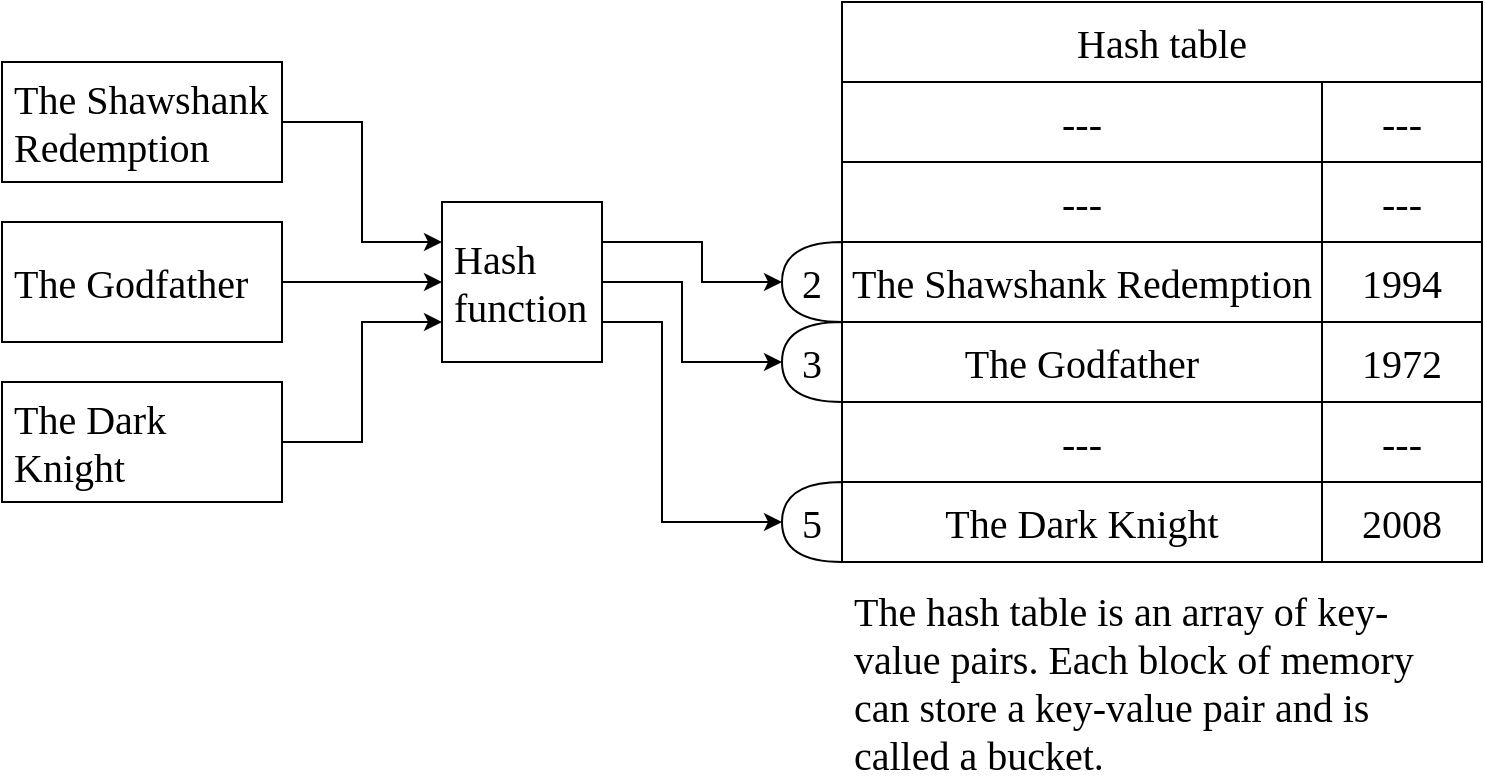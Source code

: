 <mxfile version="22.0.3" type="device" pages="5">
  <diagram name="Page-1" id="bB1tnt0SMZJW4v2Ykrct">
    <mxGraphModel dx="780" dy="544" grid="1" gridSize="10" guides="1" tooltips="1" connect="1" arrows="1" fold="1" page="1" pageScale="1" pageWidth="1100" pageHeight="850" math="0" shadow="0">
      <root>
        <mxCell id="0" />
        <mxCell id="1" parent="0" />
        <mxCell id="3XgC0hJyf-IoJRfYrE3W-25" style="edgeStyle=orthogonalEdgeStyle;rounded=0;orthogonalLoop=1;jettySize=auto;html=1;exitX=1;exitY=0.5;exitDx=0;exitDy=0;entryX=1;entryY=0.5;entryDx=0;entryDy=0;entryPerimeter=0;spacing=6;fontFamily=Garamond;fontSize=20;" parent="1" source="3XgC0hJyf-IoJRfYrE3W-1" target="ZBKwr-jBoWRPFvwuLSXk-4" edge="1">
          <mxGeometry relative="1" as="geometry">
            <mxPoint x="400" y="280" as="targetPoint" />
            <Array as="points">
              <mxPoint x="360" y="240" />
              <mxPoint x="360" y="280" />
            </Array>
          </mxGeometry>
        </mxCell>
        <mxCell id="3XgC0hJyf-IoJRfYrE3W-26" style="edgeStyle=orthogonalEdgeStyle;rounded=0;orthogonalLoop=1;jettySize=auto;html=1;exitX=1;exitY=0.75;exitDx=0;exitDy=0;entryX=1;entryY=0.5;entryDx=0;entryDy=0;entryPerimeter=0;spacing=6;fontFamily=Garamond;fontSize=20;" parent="1" source="3XgC0hJyf-IoJRfYrE3W-1" target="ZBKwr-jBoWRPFvwuLSXk-5" edge="1">
          <mxGeometry relative="1" as="geometry">
            <Array as="points">
              <mxPoint x="350" y="260" />
              <mxPoint x="350" y="360" />
            </Array>
            <mxPoint x="400" y="360" as="targetPoint" />
          </mxGeometry>
        </mxCell>
        <mxCell id="3XgC0hJyf-IoJRfYrE3W-1" value="Hash&lt;br style=&quot;font-size: 20px;&quot;&gt;&lt;div style=&quot;font-size: 20px;&quot;&gt;&lt;span style=&quot;background-color: initial; font-size: 20px;&quot;&gt;function&lt;/span&gt;&lt;/div&gt;" style="rounded=0;html=1;align=left;spacingTop=0;spacingLeft=0;spacingRight=0;spacingBottom=0;spacing=6;fontSize=20;fontFamily=Garamond;" parent="1" vertex="1">
          <mxGeometry x="240" y="200" width="80" height="80" as="geometry" />
        </mxCell>
        <mxCell id="3XgC0hJyf-IoJRfYrE3W-9" style="edgeStyle=orthogonalEdgeStyle;rounded=0;orthogonalLoop=1;jettySize=auto;html=1;exitX=1;exitY=0.5;exitDx=0;exitDy=0;entryX=0;entryY=0.25;entryDx=0;entryDy=0;spacing=6;fontFamily=Garamond;fontSize=20;" parent="1" source="3XgC0hJyf-IoJRfYrE3W-6" target="3XgC0hJyf-IoJRfYrE3W-1" edge="1">
          <mxGeometry relative="1" as="geometry" />
        </mxCell>
        <mxCell id="3XgC0hJyf-IoJRfYrE3W-6" value="The Shawshank&lt;br style=&quot;font-size: 20px;&quot;&gt;Redemption" style="rounded=0;html=1;fontFamily=Garamond;fontSize=20;spacing=6;align=left;" parent="1" vertex="1">
          <mxGeometry x="20" y="130" width="140" height="60" as="geometry" />
        </mxCell>
        <mxCell id="3XgC0hJyf-IoJRfYrE3W-10" style="edgeStyle=orthogonalEdgeStyle;rounded=0;orthogonalLoop=1;jettySize=auto;html=1;exitX=1;exitY=0.5;exitDx=0;exitDy=0;entryX=0;entryY=0.5;entryDx=0;entryDy=0;spacing=6;fontFamily=Garamond;fontSize=20;" parent="1" source="3XgC0hJyf-IoJRfYrE3W-7" target="3XgC0hJyf-IoJRfYrE3W-1" edge="1">
          <mxGeometry relative="1" as="geometry" />
        </mxCell>
        <mxCell id="3XgC0hJyf-IoJRfYrE3W-7" value="The Godfather" style="rounded=0;html=1;fontFamily=Garamond;fontSize=20;spacing=6;align=left;" parent="1" vertex="1">
          <mxGeometry x="20" y="210" width="140" height="60" as="geometry" />
        </mxCell>
        <mxCell id="3XgC0hJyf-IoJRfYrE3W-11" style="edgeStyle=orthogonalEdgeStyle;rounded=0;orthogonalLoop=1;jettySize=auto;html=1;exitX=1;exitY=0.5;exitDx=0;exitDy=0;entryX=0;entryY=0.75;entryDx=0;entryDy=0;spacing=6;fontFamily=Garamond;fontSize=20;" parent="1" source="3XgC0hJyf-IoJRfYrE3W-8" target="3XgC0hJyf-IoJRfYrE3W-1" edge="1">
          <mxGeometry relative="1" as="geometry">
            <mxPoint x="200" y="260" as="targetPoint" />
          </mxGeometry>
        </mxCell>
        <mxCell id="3XgC0hJyf-IoJRfYrE3W-8" value="The Dark &lt;br style=&quot;font-size: 20px;&quot;&gt;Knight" style="rounded=0;html=1;fontFamily=Garamond;fontSize=20;spacing=6;align=left;" parent="1" vertex="1">
          <mxGeometry x="20" y="290" width="140" height="60" as="geometry" />
        </mxCell>
        <mxCell id="3XgC0hJyf-IoJRfYrE3W-64" value="Hash table" style="rounded=0;whiteSpace=wrap;html=1;fontFamily=Garamond;fontSize=20;spacing=6;" parent="1" vertex="1">
          <mxGeometry x="440" y="100" width="320" height="40" as="geometry" />
        </mxCell>
        <mxCell id="3XgC0hJyf-IoJRfYrE3W-65" value="---" style="rounded=0;whiteSpace=wrap;html=1;fontFamily=Garamond;fontSize=20;spacing=6;" parent="1" vertex="1">
          <mxGeometry x="440" y="140" width="240" height="40" as="geometry" />
        </mxCell>
        <mxCell id="3XgC0hJyf-IoJRfYrE3W-67" value="---" style="rounded=0;whiteSpace=wrap;html=1;fontFamily=Garamond;fontSize=20;spacing=6;" parent="1" vertex="1">
          <mxGeometry x="680" y="140" width="80" height="40" as="geometry" />
        </mxCell>
        <mxCell id="3XgC0hJyf-IoJRfYrE3W-68" value="---" style="rounded=0;whiteSpace=wrap;html=1;fontFamily=Garamond;fontSize=20;spacing=6;" parent="1" vertex="1">
          <mxGeometry x="440" y="180" width="240" height="40" as="geometry" />
        </mxCell>
        <mxCell id="3XgC0hJyf-IoJRfYrE3W-69" value="---" style="rounded=0;whiteSpace=wrap;html=1;fontFamily=Garamond;fontSize=20;spacing=6;" parent="1" vertex="1">
          <mxGeometry x="680" y="180" width="80" height="40" as="geometry" />
        </mxCell>
        <mxCell id="3XgC0hJyf-IoJRfYrE3W-70" value="The Shawshank Redemption" style="rounded=0;whiteSpace=wrap;html=1;fontFamily=Garamond;fontSize=20;spacing=6;" parent="1" vertex="1">
          <mxGeometry x="440" y="220" width="240" height="40" as="geometry" />
        </mxCell>
        <mxCell id="3XgC0hJyf-IoJRfYrE3W-71" value="1994" style="rounded=0;whiteSpace=wrap;html=1;fontFamily=Garamond;fontSize=20;spacing=6;" parent="1" vertex="1">
          <mxGeometry x="680" y="220" width="80" height="40" as="geometry" />
        </mxCell>
        <mxCell id="3XgC0hJyf-IoJRfYrE3W-72" value="---" style="rounded=0;whiteSpace=wrap;html=1;fontFamily=Garamond;fontSize=20;spacing=6;" parent="1" vertex="1">
          <mxGeometry x="440" y="300" width="240" height="40" as="geometry" />
        </mxCell>
        <mxCell id="3XgC0hJyf-IoJRfYrE3W-73" value="---" style="rounded=0;whiteSpace=wrap;html=1;fontFamily=Garamond;fontSize=20;spacing=6;" parent="1" vertex="1">
          <mxGeometry x="680" y="300" width="80" height="40" as="geometry" />
        </mxCell>
        <mxCell id="3XgC0hJyf-IoJRfYrE3W-74" value="The Dark Knight" style="rounded=0;whiteSpace=wrap;html=1;fontFamily=Garamond;fontSize=20;spacing=6;" parent="1" vertex="1">
          <mxGeometry x="440" y="340" width="240" height="40" as="geometry" />
        </mxCell>
        <mxCell id="3XgC0hJyf-IoJRfYrE3W-75" value="2008" style="rounded=0;whiteSpace=wrap;html=1;fontFamily=Garamond;fontSize=20;spacing=6;" parent="1" vertex="1">
          <mxGeometry x="680" y="340" width="80" height="40" as="geometry" />
        </mxCell>
        <mxCell id="3XgC0hJyf-IoJRfYrE3W-76" value="The Godfather" style="rounded=0;whiteSpace=wrap;html=1;fontFamily=Garamond;fontSize=20;spacing=6;" parent="1" vertex="1">
          <mxGeometry x="440" y="260" width="240" height="40" as="geometry" />
        </mxCell>
        <mxCell id="3XgC0hJyf-IoJRfYrE3W-77" value="1972" style="rounded=0;whiteSpace=wrap;html=1;fontFamily=Garamond;fontSize=20;spacing=6;" parent="1" vertex="1">
          <mxGeometry x="680" y="260" width="80" height="40" as="geometry" />
        </mxCell>
        <mxCell id="ZBKwr-jBoWRPFvwuLSXk-1" value="&lt;div style=&quot;font-size: 20px;&quot;&gt;The hash table is an array of key-value pairs. Each block of memory can store a key-value pair and is called a bucket.&lt;/div&gt;" style="text;html=1;strokeColor=none;fillColor=none;align=left;verticalAlign=middle;whiteSpace=wrap;rounded=0;fontFamily=Garamond;fontSize=20;spacing=6;" parent="1" vertex="1">
          <mxGeometry x="440" y="400" width="320" height="80" as="geometry" />
        </mxCell>
        <mxCell id="ZBKwr-jBoWRPFvwuLSXk-2" value="2" style="shape=or;whiteSpace=wrap;html=1;direction=west;fontSize=20;fontFamily=Garamond;spacing=6;" parent="1" vertex="1">
          <mxGeometry x="410" y="220" width="30" height="40" as="geometry" />
        </mxCell>
        <mxCell id="ZBKwr-jBoWRPFvwuLSXk-3" style="edgeStyle=orthogonalEdgeStyle;rounded=0;orthogonalLoop=1;jettySize=auto;html=1;exitX=1;exitY=0.25;exitDx=0;exitDy=0;entryX=1;entryY=0.5;entryDx=0;entryDy=0;entryPerimeter=0;spacing=6;fontFamily=Garamond;fontSize=20;" parent="1" source="3XgC0hJyf-IoJRfYrE3W-1" target="ZBKwr-jBoWRPFvwuLSXk-2" edge="1">
          <mxGeometry relative="1" as="geometry">
            <Array as="points">
              <mxPoint x="370" y="220" />
              <mxPoint x="370" y="240" />
            </Array>
          </mxGeometry>
        </mxCell>
        <mxCell id="ZBKwr-jBoWRPFvwuLSXk-4" value="3" style="shape=or;whiteSpace=wrap;html=1;direction=west;fontSize=20;fontFamily=Garamond;spacing=6;" parent="1" vertex="1">
          <mxGeometry x="410" y="260" width="30" height="40" as="geometry" />
        </mxCell>
        <mxCell id="ZBKwr-jBoWRPFvwuLSXk-5" value="5" style="shape=or;whiteSpace=wrap;html=1;direction=west;fontSize=20;fontFamily=Garamond;spacing=6;" parent="1" vertex="1">
          <mxGeometry x="410" y="340" width="30" height="40" as="geometry" />
        </mxCell>
      </root>
    </mxGraphModel>
  </diagram>
  <diagram id="UFBptcyybyDSFWhnPOK_" name="Page-2">
    <mxGraphModel dx="780" dy="544" grid="1" gridSize="10" guides="1" tooltips="1" connect="1" arrows="1" fold="1" page="1" pageScale="1" pageWidth="1100" pageHeight="850" math="0" shadow="0">
      <root>
        <mxCell id="0" />
        <mxCell id="1" parent="0" />
        <mxCell id="fMelH3czgm8rzjSIlPwI-2" value="int hash_function(char *key)&lt;br style=&quot;font-size: 20px;&quot;&gt;{&lt;br style=&quot;font-size: 20px;&quot;&gt;&amp;nbsp; &amp;nbsp; return 5;&lt;br style=&quot;font-size: 20px;&quot;&gt;}" style="rounded=1;whiteSpace=wrap;html=1;align=left;spacing=6;fontFamily=Lucida Console;fontSize=20;labelBackgroundColor=none;arcSize=0;" parent="1" vertex="1">
          <mxGeometry x="40" y="40" width="360" height="200" as="geometry" />
        </mxCell>
        <mxCell id="fMelH3czgm8rzjSIlPwI-3" value="Fast but too much collision" style="text;html=1;strokeColor=none;fillColor=none;align=center;verticalAlign=middle;whiteSpace=wrap;rounded=0;fontFamily=Garamond;fontSize=20;" parent="1" vertex="1">
          <mxGeometry x="40" y="240" width="360" height="60" as="geometry" />
        </mxCell>
        <mxCell id="fMelH3czgm8rzjSIlPwI-4" value="int hash_function(char *key)&lt;br style=&quot;font-size: 20px;&quot;&gt;{&lt;br style=&quot;font-size: 20px;&quot;&gt;&amp;nbsp; &amp;nbsp; int length = 0;&lt;br&gt;&amp;nbsp; &amp;nbsp; while (*key++) ++length;&lt;br&gt;&amp;nbsp; &amp;nbsp; return length;&lt;br style=&quot;font-size: 20px;&quot;&gt;}" style="rounded=1;whiteSpace=wrap;html=1;align=left;spacing=6;fontFamily=Lucida Console;fontSize=20;labelBackgroundColor=none;arcSize=0;" parent="1" vertex="1">
          <mxGeometry x="40" y="300" width="360" height="200" as="geometry" />
        </mxCell>
        <mxCell id="fMelH3czgm8rzjSIlPwI-5" value="Fast but still frequent collision if keys are of same length" style="text;html=1;strokeColor=none;fillColor=none;align=center;verticalAlign=middle;whiteSpace=wrap;rounded=0;fontFamily=Garamond;fontSize=20;" parent="1" vertex="1">
          <mxGeometry x="40" y="500" width="360" height="60" as="geometry" />
        </mxCell>
        <mxCell id="fMelH3czgm8rzjSIlPwI-6" value="int hash_function(char *key)&lt;br style=&quot;font-size: 20px;&quot;&gt;{&lt;br style=&quot;font-size: 20px;&quot;&gt;&amp;nbsp; &amp;nbsp; int sum = 0;&lt;br&gt;&amp;nbsp; &amp;nbsp; while (*key) sum +=&amp;nbsp; &amp;nbsp; *key++;&lt;br&gt;&amp;nbsp; &amp;nbsp; return sum;&lt;br style=&quot;font-size: 20px;&quot;&gt;}" style="rounded=1;whiteSpace=wrap;html=1;align=left;spacing=6;fontFamily=Lucida Console;fontSize=20;labelBackgroundColor=none;arcSize=0;" parent="1" vertex="1">
          <mxGeometry x="440" y="40" width="360" height="200" as="geometry" />
        </mxCell>
        <mxCell id="fMelH3czgm8rzjSIlPwI-7" value="Fast and collision is reduced now that sum is more random" style="text;html=1;strokeColor=none;fillColor=none;align=center;verticalAlign=middle;whiteSpace=wrap;rounded=0;fontFamily=Garamond;fontSize=20;" parent="1" vertex="1">
          <mxGeometry x="440" y="240" width="360" height="60" as="geometry" />
        </mxCell>
        <mxCell id="y1t9HOXJuMZA2RU4ND6u-1" value="int hash_function(char *key)&lt;br style=&quot;font-size: 20px;&quot;&gt;{&lt;br style=&quot;font-size: 20px;&quot;&gt;&amp;nbsp; &amp;nbsp; int sum = 0;&lt;br&gt;&amp;nbsp; &amp;nbsp; while (*key) sum = 2*sum + *key++;&lt;br&gt;&amp;nbsp; &amp;nbsp; return sum;&lt;br style=&quot;font-size: 20px;&quot;&gt;}" style="rounded=1;whiteSpace=wrap;html=1;align=left;spacing=6;fontFamily=Lucida Console;fontSize=20;labelBackgroundColor=none;arcSize=0;" parent="1" vertex="1">
          <mxGeometry x="440" y="300" width="360" height="200" as="geometry" />
        </mxCell>
        <mxCell id="y1t9HOXJuMZA2RU4ND6u-2" value="Fast and collsion is reduced further now that the sum is more distributed" style="text;html=1;strokeColor=none;fillColor=none;align=center;verticalAlign=middle;whiteSpace=wrap;rounded=0;fontFamily=Garamond;fontSize=20;" parent="1" vertex="1">
          <mxGeometry x="440" y="500" width="360" height="60" as="geometry" />
        </mxCell>
        <mxCell id="iUoc0C_UMV81Lh17znTq-1" value="It is also more random for keys which have the same characters" style="text;html=1;strokeColor=none;fillColor=none;align=center;verticalAlign=middle;whiteSpace=wrap;rounded=0;fontFamily=Garamond;fontSize=20;" parent="1" vertex="1">
          <mxGeometry x="440" y="550" width="360" height="60" as="geometry" />
        </mxCell>
      </root>
    </mxGraphModel>
  </diagram>
  <diagram id="q6Ne9vRp39SoMEG4Hc69" name="Page-3">
    <mxGraphModel dx="780" dy="544" grid="1" gridSize="10" guides="1" tooltips="1" connect="1" arrows="1" fold="1" page="1" pageScale="1" pageWidth="1100" pageHeight="850" math="0" shadow="0">
      <root>
        <mxCell id="0" />
        <mxCell id="1" parent="0" />
        <mxCell id="4PQiP1_kq0XXCn7xBwL1-1" value="int hash_function(char *key)&lt;br style=&quot;font-size: 20px;&quot;&gt;{&lt;br style=&quot;font-size: 20px;&quot;&gt;&amp;nbsp; &amp;nbsp; int id = 0;&lt;br&gt;&amp;nbsp; &amp;nbsp; ++key;&lt;br&gt;&amp;nbsp; &amp;nbsp; while (*key) &lt;br&gt;&amp;nbsp; &amp;nbsp; &amp;nbsp; &amp;nbsp; id = 10*id + (*key++ - &#39;0&#39;);&lt;br&gt;&amp;nbsp; &amp;nbsp; return id;&lt;br style=&quot;font-size: 20px;&quot;&gt;}" style="rounded=1;whiteSpace=wrap;html=1;align=left;spacing=6;fontFamily=Lucida Console;fontSize=20;labelBackgroundColor=none;arcSize=7;" parent="1" vertex="1">
          <mxGeometry x="40" y="40" width="480" height="240" as="geometry" />
        </mxCell>
        <mxCell id="9JaoTb7UYbh6upOhPJ5I-1" value="&lt;div&gt;An office assigns an id to each of its employees like&amp;nbsp;&lt;span style=&quot;background-color: initial;&quot;&gt;E0, E1, E2, E3 ...&lt;/span&gt;&lt;/div&gt;&lt;div&gt;In this case using identity hashing is a good choice due to the nature of ids.&lt;/div&gt;" style="text;html=1;strokeColor=none;fillColor=none;align=left;verticalAlign=middle;whiteSpace=wrap;rounded=0;fontFamily=Garamond;fontSize=20;spacing=6;" parent="1" vertex="1">
          <mxGeometry x="40" y="280" width="480" height="120" as="geometry" />
        </mxCell>
      </root>
    </mxGraphModel>
  </diagram>
  <diagram id="u-zdKquvK0Ui6et9cas8" name="Page-4">
    <mxGraphModel dx="1114" dy="777" grid="1" gridSize="10" guides="1" tooltips="1" connect="1" arrows="1" fold="1" page="1" pageScale="1" pageWidth="1100" pageHeight="850" math="0" shadow="0">
      <root>
        <mxCell id="0" />
        <mxCell id="1" parent="0" />
        <mxCell id="YpdxZzSUTDV1Zn9vbhq5-10" style="edgeStyle=orthogonalEdgeStyle;rounded=0;orthogonalLoop=1;jettySize=auto;html=1;exitX=1;exitY=0.5;exitDx=0;exitDy=0;entryX=0;entryY=0.5;entryDx=0;entryDy=0;" edge="1" parent="1" source="YpdxZzSUTDV1Zn9vbhq5-2" target="YpdxZzSUTDV1Zn9vbhq5-9">
          <mxGeometry relative="1" as="geometry" />
        </mxCell>
        <mxCell id="YpdxZzSUTDV1Zn9vbhq5-15" style="edgeStyle=orthogonalEdgeStyle;rounded=0;orthogonalLoop=1;jettySize=auto;html=1;exitX=0.5;exitY=1;exitDx=0;exitDy=0;entryX=0;entryY=0.5;entryDx=0;entryDy=0;" edge="1" parent="1" source="YpdxZzSUTDV1Zn9vbhq5-2" target="YpdxZzSUTDV1Zn9vbhq5-13">
          <mxGeometry relative="1" as="geometry" />
        </mxCell>
        <mxCell id="YpdxZzSUTDV1Zn9vbhq5-2" value="11001001" style="rounded=0;whiteSpace=wrap;html=1;fontFamily=Lucida Console;fontSize=20;fontColor=#B5739D;" vertex="1" parent="1">
          <mxGeometry x="120" y="150" width="120" height="60" as="geometry" />
        </mxCell>
        <mxCell id="YpdxZzSUTDV1Zn9vbhq5-4" value="1001001&lt;font color=&quot;#000000&quot;&gt;0&lt;/font&gt;" style="rounded=0;whiteSpace=wrap;html=1;fontFamily=Lucida Console;fontSize=20;fontColor=#B5739D;" vertex="1" parent="1">
          <mxGeometry x="520" y="150" width="120" height="60" as="geometry" />
        </mxCell>
        <mxCell id="YpdxZzSUTDV1Zn9vbhq5-11" style="edgeStyle=orthogonalEdgeStyle;rounded=0;orthogonalLoop=1;jettySize=auto;html=1;exitX=1;exitY=0.5;exitDx=0;exitDy=0;entryX=0;entryY=0.5;entryDx=0;entryDy=0;" edge="1" parent="1" source="YpdxZzSUTDV1Zn9vbhq5-9" target="YpdxZzSUTDV1Zn9vbhq5-4">
          <mxGeometry relative="1" as="geometry" />
        </mxCell>
        <mxCell id="YpdxZzSUTDV1Zn9vbhq5-9" value="Left shift &lt;font face=&quot;Lucida Console&quot;&gt;(&amp;lt;&amp;lt;)&lt;/font&gt;" style="text;html=1;strokeColor=none;fillColor=none;align=center;verticalAlign=middle;whiteSpace=wrap;rounded=0;fontFamily=Garamond;fontSize=20;" vertex="1" parent="1">
          <mxGeometry x="300" y="165" width="160" height="30" as="geometry" />
        </mxCell>
        <mxCell id="YpdxZzSUTDV1Zn9vbhq5-12" value="&lt;font color=&quot;#000000&quot;&gt;0&lt;/font&gt;1100100" style="rounded=0;whiteSpace=wrap;html=1;fontFamily=Lucida Console;fontSize=20;fontColor=#B5739D;" vertex="1" parent="1">
          <mxGeometry x="520" y="250" width="120" height="60" as="geometry" />
        </mxCell>
        <mxCell id="YpdxZzSUTDV1Zn9vbhq5-14" style="edgeStyle=orthogonalEdgeStyle;rounded=0;orthogonalLoop=1;jettySize=auto;html=1;exitX=1;exitY=0.5;exitDx=0;exitDy=0;entryX=0;entryY=0.5;entryDx=0;entryDy=0;" edge="1" parent="1" source="YpdxZzSUTDV1Zn9vbhq5-13" target="YpdxZzSUTDV1Zn9vbhq5-12">
          <mxGeometry relative="1" as="geometry" />
        </mxCell>
        <mxCell id="YpdxZzSUTDV1Zn9vbhq5-13" value="Right shift &lt;font face=&quot;Lucida Console&quot;&gt;(&amp;gt;&amp;gt;)&lt;/font&gt;" style="text;html=1;strokeColor=none;fillColor=none;align=center;verticalAlign=middle;whiteSpace=wrap;rounded=0;fontFamily=Garamond;fontSize=20;" vertex="1" parent="1">
          <mxGeometry x="300" y="265" width="160" height="30" as="geometry" />
        </mxCell>
        <mxCell id="YpdxZzSUTDV1Zn9vbhq5-16" value="Bit shift" style="text;html=1;strokeColor=none;fillColor=none;align=center;verticalAlign=middle;whiteSpace=wrap;rounded=0;fontFamily=Garamond;fontSize=20;fontStyle=4" vertex="1" parent="1">
          <mxGeometry x="320" y="320" width="160" height="40" as="geometry" />
        </mxCell>
        <mxCell id="YpdxZzSUTDV1Zn9vbhq5-29" style="edgeStyle=orthogonalEdgeStyle;rounded=0;orthogonalLoop=1;jettySize=auto;html=1;exitX=1;exitY=0.5;exitDx=0;exitDy=0;entryX=0;entryY=0.25;entryDx=0;entryDy=0;" edge="1" parent="1" source="YpdxZzSUTDV1Zn9vbhq5-17" target="YpdxZzSUTDV1Zn9vbhq5-23">
          <mxGeometry relative="1" as="geometry" />
        </mxCell>
        <mxCell id="YpdxZzSUTDV1Zn9vbhq5-17" value="11001001" style="rounded=0;whiteSpace=wrap;html=1;fontFamily=Lucida Console;fontSize=20;fontColor=#B5739D;" vertex="1" parent="1">
          <mxGeometry x="120" y="360" width="120" height="60" as="geometry" />
        </mxCell>
        <mxCell id="YpdxZzSUTDV1Zn9vbhq5-18" value="Bit masking means hiding some bits from an existing bitstream.&lt;br style=&quot;font-size: 20px;&quot;&gt;E.g. If the first 2 bits are to masked out, bitwise AND operation can be used." style="text;html=1;strokeColor=none;fillColor=none;align=left;verticalAlign=top;whiteSpace=wrap;rounded=0;spacing=6;fontSize=20;fontFamily=Garamond;" vertex="1" parent="1">
          <mxGeometry x="120" y="510" width="520" height="90" as="geometry" />
        </mxCell>
        <mxCell id="YpdxZzSUTDV1Zn9vbhq5-28" style="edgeStyle=orthogonalEdgeStyle;rounded=0;orthogonalLoop=1;jettySize=auto;html=1;exitX=1;exitY=0.5;exitDx=0;exitDy=0;entryX=0;entryY=0.75;entryDx=0;entryDy=0;" edge="1" parent="1" source="YpdxZzSUTDV1Zn9vbhq5-19" target="YpdxZzSUTDV1Zn9vbhq5-23">
          <mxGeometry relative="1" as="geometry" />
        </mxCell>
        <mxCell id="YpdxZzSUTDV1Zn9vbhq5-19" value="00111111" style="rounded=0;whiteSpace=wrap;html=1;fontFamily=Lucida Console;fontSize=20;fontColor=default;" vertex="1" parent="1">
          <mxGeometry x="120" y="440" width="120" height="60" as="geometry" />
        </mxCell>
        <mxCell id="YpdxZzSUTDV1Zn9vbhq5-22" value="&lt;font color=&quot;#000000&quot;&gt;00&lt;/font&gt;001001" style="rounded=0;whiteSpace=wrap;html=1;fontFamily=Lucida Console;fontSize=20;fontColor=#B5739D;" vertex="1" parent="1">
          <mxGeometry x="520" y="400" width="120" height="60" as="geometry" />
        </mxCell>
        <mxCell id="YpdxZzSUTDV1Zn9vbhq5-30" style="edgeStyle=orthogonalEdgeStyle;rounded=0;orthogonalLoop=1;jettySize=auto;html=1;exitX=1;exitY=0.5;exitDx=0;exitDy=0;entryX=0;entryY=0.5;entryDx=0;entryDy=0;" edge="1" parent="1" source="YpdxZzSUTDV1Zn9vbhq5-23" target="YpdxZzSUTDV1Zn9vbhq5-22">
          <mxGeometry relative="1" as="geometry" />
        </mxCell>
        <mxCell id="YpdxZzSUTDV1Zn9vbhq5-23" value="Bitwise AND &lt;font face=&quot;Lucida Console&quot;&gt;(&amp;amp;)&lt;/font&gt;" style="text;html=1;strokeColor=none;fillColor=none;align=center;verticalAlign=middle;whiteSpace=wrap;rounded=0;fontFamily=Garamond;fontSize=20;" vertex="1" parent="1">
          <mxGeometry x="300" y="410" width="160" height="40" as="geometry" />
        </mxCell>
        <mxCell id="YpdxZzSUTDV1Zn9vbhq5-31" value="Bit masking" style="text;html=1;strokeColor=none;fillColor=none;align=center;verticalAlign=middle;whiteSpace=wrap;rounded=0;fontFamily=Garamond;fontSize=20;fontStyle=4" vertex="1" parent="1">
          <mxGeometry x="320" y="600" width="160" height="40" as="geometry" />
        </mxCell>
      </root>
    </mxGraphModel>
  </diagram>
  <diagram id="iNotb1F45nBeIOcLdRKf" name="Page-5">
    <mxGraphModel dx="1300" dy="907" grid="1" gridSize="10" guides="1" tooltips="1" connect="1" arrows="1" fold="1" page="1" pageScale="1" pageWidth="1100" pageHeight="850" math="0" shadow="0">
      <root>
        <mxCell id="0" />
        <mxCell id="1" parent="0" />
        <mxCell id="LnUTd1ogQdSAkgvQXrR_-3" value="Hash&lt;br style=&quot;font-size: 20px;&quot;&gt;&lt;div style=&quot;font-size: 20px;&quot;&gt;&lt;span style=&quot;background-color: initial; font-size: 20px;&quot;&gt;function&lt;/span&gt;&lt;/div&gt;" style="rounded=0;html=1;align=left;spacingTop=0;spacingLeft=0;spacingRight=0;spacingBottom=0;spacing=6;fontSize=20;fontFamily=Garamond;" vertex="1" parent="1">
          <mxGeometry x="260" y="200" width="80" height="80" as="geometry" />
        </mxCell>
        <mxCell id="LnUTd1ogQdSAkgvQXrR_-48" style="edgeStyle=orthogonalEdgeStyle;rounded=0;orthogonalLoop=1;jettySize=auto;html=1;exitX=1;exitY=0.5;exitDx=0;exitDy=0;entryX=0;entryY=0.25;entryDx=0;entryDy=0;" edge="1" parent="1" source="LnUTd1ogQdSAkgvQXrR_-5" target="LnUTd1ogQdSAkgvQXrR_-3">
          <mxGeometry relative="1" as="geometry" />
        </mxCell>
        <mxCell id="LnUTd1ogQdSAkgvQXrR_-5" value="The Shawshank&lt;br style=&quot;font-size: 20px;&quot;&gt;Redemption" style="rounded=0;html=1;fontFamily=Garamond;fontSize=20;spacing=6;align=left;" vertex="1" parent="1">
          <mxGeometry x="40" y="130" width="140" height="60" as="geometry" />
        </mxCell>
        <mxCell id="LnUTd1ogQdSAkgvQXrR_-6" style="edgeStyle=orthogonalEdgeStyle;rounded=0;orthogonalLoop=1;jettySize=auto;html=1;exitX=1;exitY=0.5;exitDx=0;exitDy=0;entryX=0;entryY=0.5;entryDx=0;entryDy=0;spacing=6;fontFamily=Garamond;fontSize=20;" edge="1" parent="1" source="LnUTd1ogQdSAkgvQXrR_-7" target="LnUTd1ogQdSAkgvQXrR_-3">
          <mxGeometry relative="1" as="geometry" />
        </mxCell>
        <mxCell id="LnUTd1ogQdSAkgvQXrR_-7" value="The Godfather" style="rounded=0;html=1;fontFamily=Garamond;fontSize=20;spacing=6;align=left;" vertex="1" parent="1">
          <mxGeometry x="40" y="210" width="140" height="60" as="geometry" />
        </mxCell>
        <mxCell id="LnUTd1ogQdSAkgvQXrR_-8" style="edgeStyle=orthogonalEdgeStyle;rounded=0;orthogonalLoop=1;jettySize=auto;html=1;exitX=1;exitY=0.5;exitDx=0;exitDy=0;entryX=0;entryY=0.75;entryDx=0;entryDy=0;spacing=6;fontFamily=Garamond;fontSize=20;" edge="1" parent="1" source="LnUTd1ogQdSAkgvQXrR_-9" target="LnUTd1ogQdSAkgvQXrR_-3">
          <mxGeometry relative="1" as="geometry">
            <mxPoint x="220" y="260" as="targetPoint" />
          </mxGeometry>
        </mxCell>
        <mxCell id="LnUTd1ogQdSAkgvQXrR_-9" value="The Dark &lt;br style=&quot;font-size: 20px;&quot;&gt;Knight" style="rounded=0;html=1;fontFamily=Garamond;fontSize=20;spacing=6;align=left;" vertex="1" parent="1">
          <mxGeometry x="40" y="370" width="140" height="60" as="geometry" />
        </mxCell>
        <mxCell id="LnUTd1ogQdSAkgvQXrR_-10" value="Hash table" style="rounded=0;whiteSpace=wrap;html=1;fontFamily=Garamond;fontSize=20;spacing=6;" vertex="1" parent="1">
          <mxGeometry x="460" y="200" width="100" height="40" as="geometry" />
        </mxCell>
        <mxCell id="LnUTd1ogQdSAkgvQXrR_-12" value="null" style="rounded=0;whiteSpace=wrap;html=1;fontFamily=Garamond;fontSize=20;spacing=6;" vertex="1" parent="1">
          <mxGeometry x="560" y="200" width="40" height="40" as="geometry" />
        </mxCell>
        <mxCell id="LnUTd1ogQdSAkgvQXrR_-14" value="null" style="rounded=0;whiteSpace=wrap;html=1;fontFamily=Garamond;fontSize=20;spacing=6;" vertex="1" parent="1">
          <mxGeometry x="600" y="200" width="40" height="40" as="geometry" />
        </mxCell>
        <mxCell id="LnUTd1ogQdSAkgvQXrR_-69" style="edgeStyle=orthogonalEdgeStyle;rounded=0;orthogonalLoop=1;jettySize=auto;html=1;exitX=0.5;exitY=1;exitDx=0;exitDy=0;entryX=0;entryY=0.5;entryDx=0;entryDy=0;dashed=1;dashPattern=8 8;" edge="1" parent="1" source="LnUTd1ogQdSAkgvQXrR_-16" target="LnUTd1ogQdSAkgvQXrR_-33">
          <mxGeometry relative="1" as="geometry">
            <mxPoint x="430" y="450" as="targetPoint" />
            <Array as="points">
              <mxPoint x="660" y="260" />
              <mxPoint x="420" y="260" />
              <mxPoint x="420" y="480" />
            </Array>
          </mxGeometry>
        </mxCell>
        <mxCell id="LnUTd1ogQdSAkgvQXrR_-16" value="" style="rounded=0;whiteSpace=wrap;html=1;fontFamily=Garamond;fontSize=20;spacing=6;" vertex="1" parent="1">
          <mxGeometry x="640" y="200" width="40" height="40" as="geometry" />
        </mxCell>
        <mxCell id="LnUTd1ogQdSAkgvQXrR_-18" value="null" style="rounded=0;whiteSpace=wrap;html=1;fontFamily=Garamond;fontSize=20;spacing=6;" vertex="1" parent="1">
          <mxGeometry x="720" y="200" width="40" height="40" as="geometry" />
        </mxCell>
        <mxCell id="LnUTd1ogQdSAkgvQXrR_-66" style="edgeStyle=orthogonalEdgeStyle;rounded=0;orthogonalLoop=1;jettySize=auto;html=1;exitX=0.5;exitY=1;exitDx=0;exitDy=0;entryX=0;entryY=0.5;entryDx=0;entryDy=0;dashed=1;dashPattern=8 8;" edge="1" parent="1" source="LnUTd1ogQdSAkgvQXrR_-20" target="LnUTd1ogQdSAkgvQXrR_-28">
          <mxGeometry relative="1" as="geometry">
            <Array as="points">
              <mxPoint x="780" y="280" />
              <mxPoint x="440" y="280" />
              <mxPoint x="440" y="320" />
            </Array>
          </mxGeometry>
        </mxCell>
        <mxCell id="LnUTd1ogQdSAkgvQXrR_-20" value="" style="rounded=0;whiteSpace=wrap;html=1;fontFamily=Garamond;fontSize=20;spacing=6;" vertex="1" parent="1">
          <mxGeometry x="760" y="200" width="40" height="40" as="geometry" />
        </mxCell>
        <mxCell id="LnUTd1ogQdSAkgvQXrR_-67" style="edgeStyle=orthogonalEdgeStyle;rounded=0;orthogonalLoop=1;jettySize=auto;html=1;exitX=0.5;exitY=1;exitDx=0;exitDy=0;entryX=0;entryY=0.5;entryDx=0;entryDy=0;dashed=1;dashPattern=8 8;" edge="1" parent="1" source="LnUTd1ogQdSAkgvQXrR_-22" target="LnUTd1ogQdSAkgvQXrR_-31">
          <mxGeometry relative="1" as="geometry">
            <Array as="points">
              <mxPoint x="700" y="270" />
              <mxPoint x="430" y="270" />
              <mxPoint x="430" y="400" />
            </Array>
          </mxGeometry>
        </mxCell>
        <mxCell id="LnUTd1ogQdSAkgvQXrR_-22" value="" style="rounded=0;whiteSpace=wrap;html=1;fontFamily=Garamond;fontSize=20;spacing=6;" vertex="1" parent="1">
          <mxGeometry x="680" y="200" width="40" height="40" as="geometry" />
        </mxCell>
        <mxCell id="LnUTd1ogQdSAkgvQXrR_-24" value="2" style="shape=or;whiteSpace=wrap;html=1;direction=north;fontSize=20;fontFamily=Garamond;spacing=6;" vertex="1" parent="1">
          <mxGeometry x="640" y="170" width="40" height="30" as="geometry" />
        </mxCell>
        <mxCell id="LnUTd1ogQdSAkgvQXrR_-26" value="3" style="shape=or;whiteSpace=wrap;html=1;direction=north;fontSize=20;fontFamily=Garamond;spacing=6;" vertex="1" parent="1">
          <mxGeometry x="680" y="170" width="40" height="30" as="geometry" />
        </mxCell>
        <mxCell id="LnUTd1ogQdSAkgvQXrR_-27" value="5" style="shape=or;whiteSpace=wrap;html=1;direction=north;fontSize=20;fontFamily=Garamond;spacing=6;" vertex="1" parent="1">
          <mxGeometry x="760" y="170" width="40" height="30" as="geometry" />
        </mxCell>
        <mxCell id="LnUTd1ogQdSAkgvQXrR_-28" value="The Shawshank&lt;br style=&quot;font-size: 20px;&quot;&gt;Redemption" style="rounded=0;html=1;fontFamily=Garamond;fontSize=20;spacing=6;align=left;" vertex="1" parent="1">
          <mxGeometry x="460" y="290" width="140" height="60" as="geometry" />
        </mxCell>
        <mxCell id="LnUTd1ogQdSAkgvQXrR_-30" value="1994" style="rounded=0;html=1;fontFamily=Garamond;fontSize=20;spacing=6;align=left;" vertex="1" parent="1">
          <mxGeometry x="600" y="290" width="60" height="60" as="geometry" />
        </mxCell>
        <mxCell id="LnUTd1ogQdSAkgvQXrR_-31" value="The Godfather" style="rounded=0;html=1;fontFamily=Garamond;fontSize=20;spacing=6;align=left;" vertex="1" parent="1">
          <mxGeometry x="460" y="370" width="140" height="60" as="geometry" />
        </mxCell>
        <mxCell id="LnUTd1ogQdSAkgvQXrR_-40" style="edgeStyle=orthogonalEdgeStyle;rounded=0;orthogonalLoop=1;jettySize=auto;html=1;exitX=1;exitY=0.5;exitDx=0;exitDy=0;entryX=0;entryY=0.5;entryDx=0;entryDy=0;" edge="1" parent="1" source="LnUTd1ogQdSAkgvQXrR_-32" target="LnUTd1ogQdSAkgvQXrR_-38">
          <mxGeometry relative="1" as="geometry" />
        </mxCell>
        <mxCell id="LnUTd1ogQdSAkgvQXrR_-32" value="1972" style="rounded=0;html=1;fontFamily=Garamond;fontSize=20;spacing=6;align=left;" vertex="1" parent="1">
          <mxGeometry x="600" y="370" width="60" height="60" as="geometry" />
        </mxCell>
        <mxCell id="LnUTd1ogQdSAkgvQXrR_-33" value="The Dark &lt;br&gt;Knight" style="rounded=0;html=1;fontFamily=Garamond;fontSize=20;spacing=6;align=left;" vertex="1" parent="1">
          <mxGeometry x="460" y="450" width="140" height="60" as="geometry" />
        </mxCell>
        <mxCell id="LnUTd1ogQdSAkgvQXrR_-43" style="edgeStyle=orthogonalEdgeStyle;rounded=0;orthogonalLoop=1;jettySize=auto;html=1;exitX=1;exitY=0.5;exitDx=0;exitDy=0;entryX=0;entryY=0.5;entryDx=0;entryDy=0;" edge="1" parent="1" source="LnUTd1ogQdSAkgvQXrR_-34" target="LnUTd1ogQdSAkgvQXrR_-41">
          <mxGeometry relative="1" as="geometry" />
        </mxCell>
        <mxCell id="LnUTd1ogQdSAkgvQXrR_-34" value="2008" style="rounded=0;html=1;fontFamily=Garamond;fontSize=20;spacing=6;align=left;" vertex="1" parent="1">
          <mxGeometry x="600" y="450" width="60" height="60" as="geometry" />
        </mxCell>
        <mxCell id="LnUTd1ogQdSAkgvQXrR_-38" value="The Godfather&lt;br&gt;Part II" style="rounded=0;html=1;fontFamily=Garamond;fontSize=20;spacing=6;align=left;" vertex="1" parent="1">
          <mxGeometry x="680" y="370" width="140" height="60" as="geometry" />
        </mxCell>
        <mxCell id="LnUTd1ogQdSAkgvQXrR_-39" value="1974" style="rounded=0;html=1;fontFamily=Garamond;fontSize=20;spacing=6;align=left;" vertex="1" parent="1">
          <mxGeometry x="820" y="370" width="60" height="60" as="geometry" />
        </mxCell>
        <mxCell id="LnUTd1ogQdSAkgvQXrR_-41" value="12 Angry Men" style="rounded=0;html=1;fontFamily=Garamond;fontSize=20;spacing=6;align=left;" vertex="1" parent="1">
          <mxGeometry x="680" y="450" width="140" height="60" as="geometry" />
        </mxCell>
        <mxCell id="LnUTd1ogQdSAkgvQXrR_-42" value="1957" style="rounded=0;html=1;fontFamily=Garamond;fontSize=20;spacing=6;align=left;" vertex="1" parent="1">
          <mxGeometry x="820" y="450" width="60" height="60" as="geometry" />
        </mxCell>
        <mxCell id="LnUTd1ogQdSAkgvQXrR_-55" style="edgeStyle=orthogonalEdgeStyle;rounded=0;orthogonalLoop=1;jettySize=auto;html=1;exitX=1;exitY=0.5;exitDx=0;exitDy=0;endArrow=none;endFill=0;" edge="1" parent="1" source="LnUTd1ogQdSAkgvQXrR_-49">
          <mxGeometry relative="1" as="geometry">
            <mxPoint x="200" y="240" as="targetPoint" />
          </mxGeometry>
        </mxCell>
        <mxCell id="LnUTd1ogQdSAkgvQXrR_-49" value="The Godfather&lt;br&gt;Part II" style="rounded=0;html=1;fontFamily=Garamond;fontSize=20;spacing=6;align=left;" vertex="1" parent="1">
          <mxGeometry x="40" y="290" width="140" height="60" as="geometry" />
        </mxCell>
        <mxCell id="LnUTd1ogQdSAkgvQXrR_-56" style="edgeStyle=orthogonalEdgeStyle;rounded=0;orthogonalLoop=1;jettySize=auto;html=1;exitX=1;exitY=0.5;exitDx=0;exitDy=0;endArrow=none;endFill=0;" edge="1" parent="1" source="LnUTd1ogQdSAkgvQXrR_-50">
          <mxGeometry relative="1" as="geometry">
            <mxPoint x="200" y="400" as="targetPoint" />
          </mxGeometry>
        </mxCell>
        <mxCell id="LnUTd1ogQdSAkgvQXrR_-50" value="12 Angry Men" style="rounded=0;html=1;fontFamily=Garamond;fontSize=20;spacing=6;align=left;" vertex="1" parent="1">
          <mxGeometry x="40" y="450" width="140" height="60" as="geometry" />
        </mxCell>
        <mxCell id="LnUTd1ogQdSAkgvQXrR_-63" style="edgeStyle=orthogonalEdgeStyle;rounded=0;orthogonalLoop=1;jettySize=auto;html=1;exitX=1;exitY=0.25;exitDx=0;exitDy=0;entryX=1;entryY=0.5;entryDx=0;entryDy=0;entryPerimeter=0;dashed=1;dashPattern=8 8;" edge="1" parent="1" source="LnUTd1ogQdSAkgvQXrR_-3" target="LnUTd1ogQdSAkgvQXrR_-27">
          <mxGeometry relative="1" as="geometry">
            <Array as="points">
              <mxPoint x="350" y="220" />
              <mxPoint x="350" y="130" />
              <mxPoint x="780" y="130" />
            </Array>
          </mxGeometry>
        </mxCell>
        <mxCell id="LnUTd1ogQdSAkgvQXrR_-64" style="edgeStyle=orthogonalEdgeStyle;rounded=0;orthogonalLoop=1;jettySize=auto;html=1;exitX=1;exitY=0.5;exitDx=0;exitDy=0;entryX=1;entryY=0.5;entryDx=0;entryDy=0;entryPerimeter=0;dashed=1;dashPattern=8 8;" edge="1" parent="1" source="LnUTd1ogQdSAkgvQXrR_-3" target="LnUTd1ogQdSAkgvQXrR_-26">
          <mxGeometry relative="1" as="geometry">
            <Array as="points">
              <mxPoint x="360" y="240" />
              <mxPoint x="360" y="140" />
              <mxPoint x="700" y="140" />
            </Array>
          </mxGeometry>
        </mxCell>
        <mxCell id="LnUTd1ogQdSAkgvQXrR_-65" style="edgeStyle=orthogonalEdgeStyle;rounded=0;orthogonalLoop=1;jettySize=auto;html=1;exitX=1;exitY=0.75;exitDx=0;exitDy=0;entryX=1;entryY=0.5;entryDx=0;entryDy=0;entryPerimeter=0;dashed=1;dashPattern=8 8;" edge="1" parent="1" source="LnUTd1ogQdSAkgvQXrR_-3" target="LnUTd1ogQdSAkgvQXrR_-24">
          <mxGeometry relative="1" as="geometry">
            <Array as="points">
              <mxPoint x="370" y="260" />
              <mxPoint x="370" y="150" />
              <mxPoint x="660" y="150" />
            </Array>
          </mxGeometry>
        </mxCell>
      </root>
    </mxGraphModel>
  </diagram>
</mxfile>

